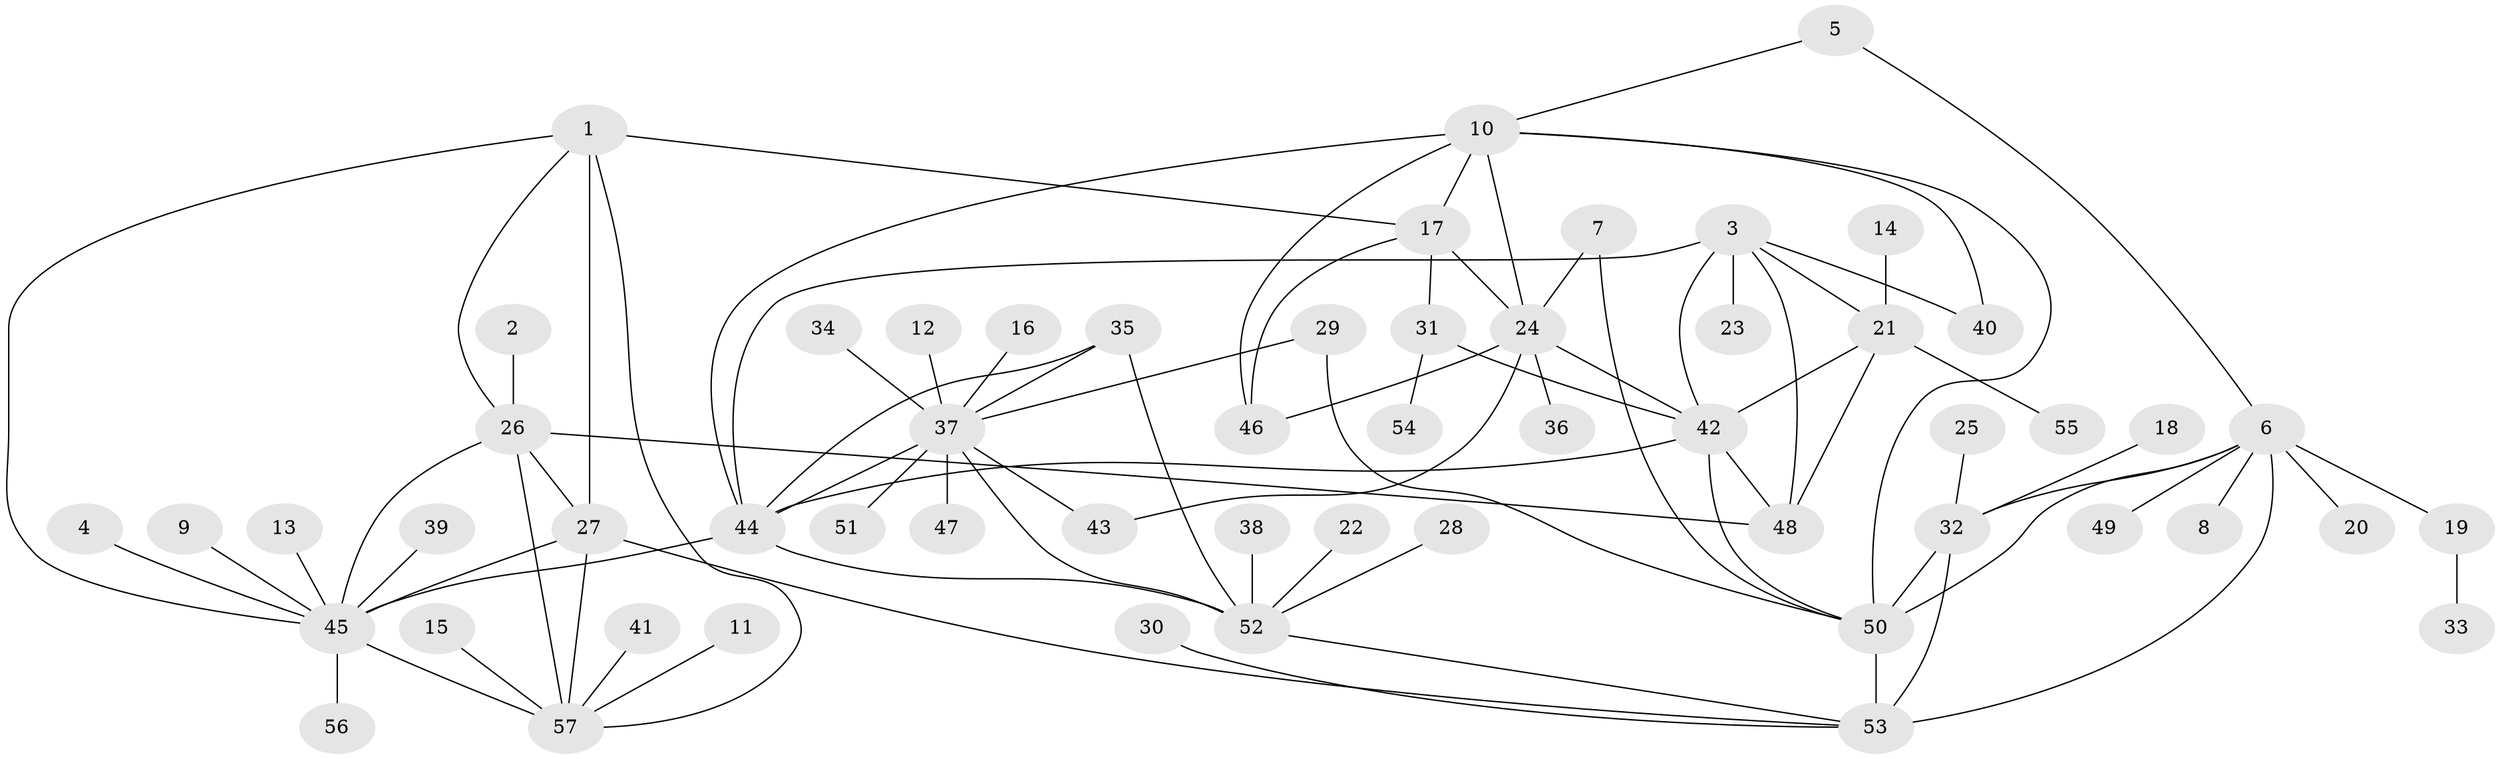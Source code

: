 // original degree distribution, {6: 0.02654867256637168, 13: 0.008849557522123894, 5: 0.02654867256637168, 7: 0.05309734513274336, 10: 0.02654867256637168, 8: 0.05309734513274336, 11: 0.008849557522123894, 9: 0.008849557522123894, 12: 0.008849557522123894, 1: 0.6017699115044248, 3: 0.035398230088495575, 2: 0.1415929203539823}
// Generated by graph-tools (version 1.1) at 2025/02/03/09/25 03:02:44]
// undirected, 57 vertices, 87 edges
graph export_dot {
graph [start="1"]
  node [color=gray90,style=filled];
  1;
  2;
  3;
  4;
  5;
  6;
  7;
  8;
  9;
  10;
  11;
  12;
  13;
  14;
  15;
  16;
  17;
  18;
  19;
  20;
  21;
  22;
  23;
  24;
  25;
  26;
  27;
  28;
  29;
  30;
  31;
  32;
  33;
  34;
  35;
  36;
  37;
  38;
  39;
  40;
  41;
  42;
  43;
  44;
  45;
  46;
  47;
  48;
  49;
  50;
  51;
  52;
  53;
  54;
  55;
  56;
  57;
  1 -- 17 [weight=1.0];
  1 -- 26 [weight=1.0];
  1 -- 27 [weight=1.0];
  1 -- 45 [weight=1.0];
  1 -- 57 [weight=1.0];
  2 -- 26 [weight=1.0];
  3 -- 21 [weight=1.0];
  3 -- 23 [weight=1.0];
  3 -- 40 [weight=1.0];
  3 -- 42 [weight=2.0];
  3 -- 44 [weight=1.0];
  3 -- 48 [weight=1.0];
  4 -- 45 [weight=1.0];
  5 -- 6 [weight=1.0];
  5 -- 10 [weight=1.0];
  6 -- 8 [weight=1.0];
  6 -- 19 [weight=1.0];
  6 -- 20 [weight=1.0];
  6 -- 32 [weight=1.0];
  6 -- 49 [weight=1.0];
  6 -- 50 [weight=1.0];
  6 -- 53 [weight=2.0];
  7 -- 24 [weight=1.0];
  7 -- 50 [weight=1.0];
  9 -- 45 [weight=1.0];
  10 -- 17 [weight=2.0];
  10 -- 24 [weight=2.0];
  10 -- 40 [weight=1.0];
  10 -- 44 [weight=1.0];
  10 -- 46 [weight=2.0];
  10 -- 50 [weight=1.0];
  11 -- 57 [weight=1.0];
  12 -- 37 [weight=1.0];
  13 -- 45 [weight=1.0];
  14 -- 21 [weight=1.0];
  15 -- 57 [weight=1.0];
  16 -- 37 [weight=1.0];
  17 -- 24 [weight=1.0];
  17 -- 31 [weight=1.0];
  17 -- 46 [weight=1.0];
  18 -- 32 [weight=1.0];
  19 -- 33 [weight=1.0];
  21 -- 42 [weight=2.0];
  21 -- 48 [weight=1.0];
  21 -- 55 [weight=1.0];
  22 -- 52 [weight=1.0];
  24 -- 36 [weight=1.0];
  24 -- 42 [weight=1.0];
  24 -- 43 [weight=1.0];
  24 -- 46 [weight=1.0];
  25 -- 32 [weight=1.0];
  26 -- 27 [weight=1.0];
  26 -- 45 [weight=1.0];
  26 -- 48 [weight=1.0];
  26 -- 57 [weight=1.0];
  27 -- 45 [weight=1.0];
  27 -- 53 [weight=1.0];
  27 -- 57 [weight=1.0];
  28 -- 52 [weight=1.0];
  29 -- 37 [weight=1.0];
  29 -- 50 [weight=1.0];
  30 -- 53 [weight=1.0];
  31 -- 42 [weight=1.0];
  31 -- 54 [weight=1.0];
  32 -- 50 [weight=1.0];
  32 -- 53 [weight=2.0];
  34 -- 37 [weight=1.0];
  35 -- 37 [weight=1.0];
  35 -- 44 [weight=2.0];
  35 -- 52 [weight=1.0];
  37 -- 43 [weight=1.0];
  37 -- 44 [weight=2.0];
  37 -- 47 [weight=1.0];
  37 -- 51 [weight=1.0];
  37 -- 52 [weight=1.0];
  38 -- 52 [weight=1.0];
  39 -- 45 [weight=1.0];
  41 -- 57 [weight=1.0];
  42 -- 44 [weight=1.0];
  42 -- 48 [weight=2.0];
  42 -- 50 [weight=1.0];
  44 -- 45 [weight=1.0];
  44 -- 52 [weight=2.0];
  45 -- 56 [weight=1.0];
  45 -- 57 [weight=1.0];
  50 -- 53 [weight=2.0];
  52 -- 53 [weight=1.0];
}

